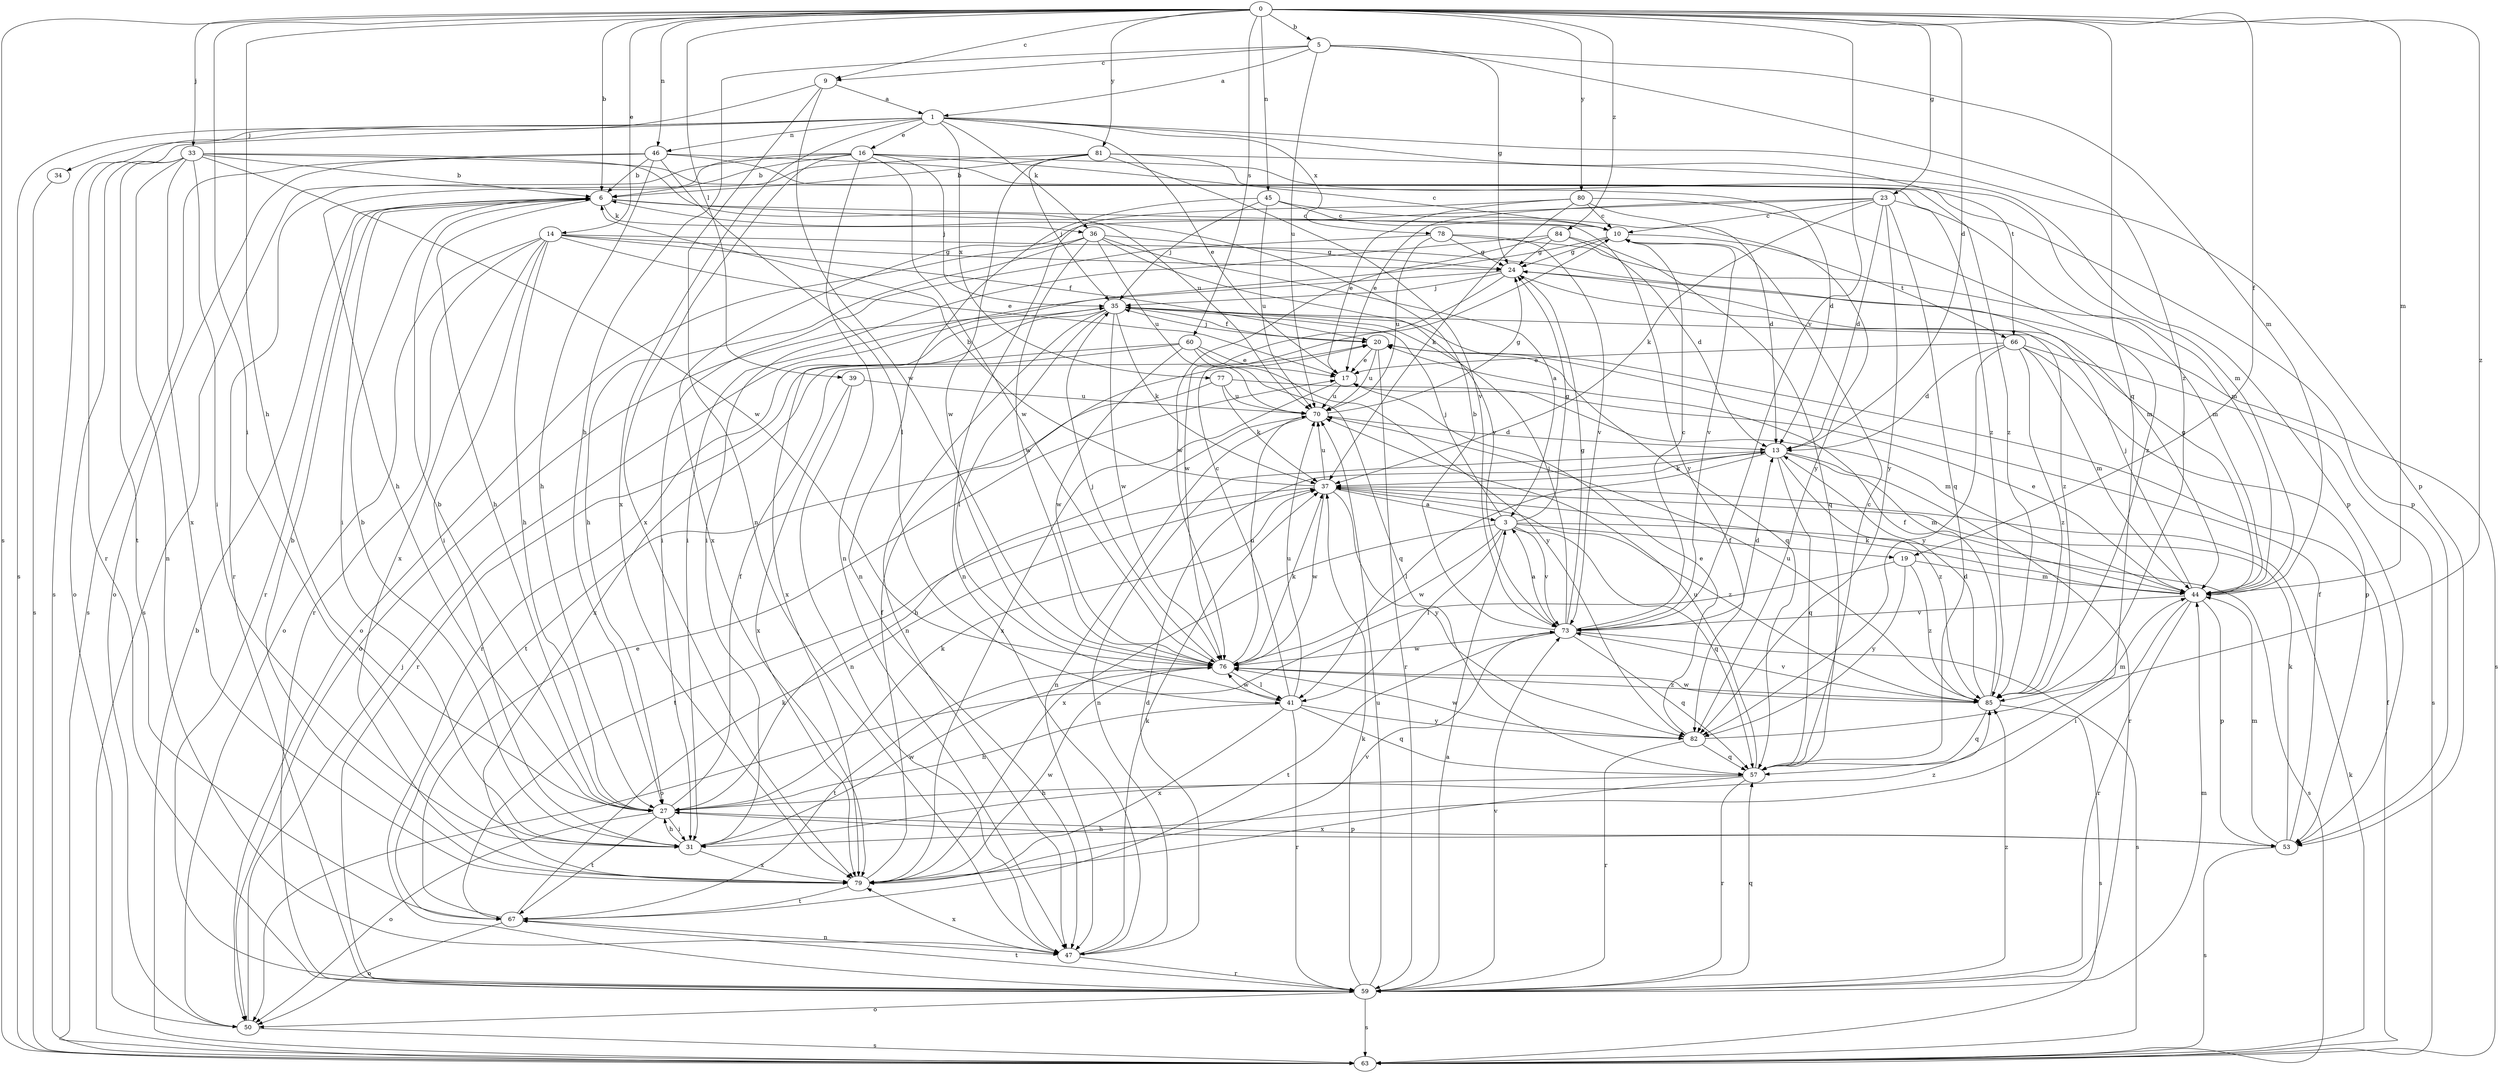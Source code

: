 strict digraph  {
0;
1;
3;
5;
6;
9;
10;
13;
14;
16;
17;
19;
20;
23;
24;
27;
31;
33;
34;
35;
36;
37;
39;
41;
44;
45;
46;
47;
50;
53;
57;
59;
60;
63;
66;
67;
70;
73;
76;
77;
78;
79;
80;
81;
82;
84;
85;
0 -> 5  [label=b];
0 -> 6  [label=b];
0 -> 9  [label=c];
0 -> 13  [label=d];
0 -> 14  [label=e];
0 -> 19  [label=f];
0 -> 23  [label=g];
0 -> 27  [label=h];
0 -> 31  [label=i];
0 -> 33  [label=j];
0 -> 39  [label=l];
0 -> 44  [label=m];
0 -> 45  [label=n];
0 -> 46  [label=n];
0 -> 57  [label=q];
0 -> 60  [label=s];
0 -> 63  [label=s];
0 -> 73  [label=v];
0 -> 80  [label=y];
0 -> 81  [label=y];
0 -> 84  [label=z];
0 -> 85  [label=z];
1 -> 16  [label=e];
1 -> 17  [label=e];
1 -> 34  [label=j];
1 -> 36  [label=k];
1 -> 46  [label=n];
1 -> 53  [label=p];
1 -> 59  [label=r];
1 -> 63  [label=s];
1 -> 66  [label=t];
1 -> 77  [label=x];
1 -> 78  [label=x];
1 -> 79  [label=x];
3 -> 19  [label=f];
3 -> 24  [label=g];
3 -> 35  [label=j];
3 -> 41  [label=l];
3 -> 57  [label=q];
3 -> 63  [label=s];
3 -> 73  [label=v];
3 -> 76  [label=w];
3 -> 79  [label=x];
5 -> 1  [label=a];
5 -> 9  [label=c];
5 -> 24  [label=g];
5 -> 27  [label=h];
5 -> 44  [label=m];
5 -> 70  [label=u];
5 -> 85  [label=z];
6 -> 10  [label=c];
6 -> 27  [label=h];
6 -> 31  [label=i];
6 -> 36  [label=k];
6 -> 59  [label=r];
6 -> 82  [label=y];
9 -> 1  [label=a];
9 -> 47  [label=n];
9 -> 63  [label=s];
9 -> 76  [label=w];
10 -> 24  [label=g];
10 -> 31  [label=i];
10 -> 66  [label=t];
10 -> 73  [label=v];
13 -> 37  [label=k];
13 -> 41  [label=l];
13 -> 44  [label=m];
13 -> 47  [label=n];
13 -> 57  [label=q];
13 -> 59  [label=r];
13 -> 85  [label=z];
14 -> 17  [label=e];
14 -> 20  [label=f];
14 -> 24  [label=g];
14 -> 27  [label=h];
14 -> 31  [label=i];
14 -> 44  [label=m];
14 -> 50  [label=o];
14 -> 59  [label=r];
14 -> 79  [label=x];
16 -> 6  [label=b];
16 -> 10  [label=c];
16 -> 35  [label=j];
16 -> 44  [label=m];
16 -> 47  [label=n];
16 -> 59  [label=r];
16 -> 63  [label=s];
16 -> 76  [label=w];
16 -> 79  [label=x];
17 -> 70  [label=u];
17 -> 79  [label=x];
19 -> 44  [label=m];
19 -> 50  [label=o];
19 -> 82  [label=y];
19 -> 85  [label=z];
20 -> 17  [label=e];
20 -> 35  [label=j];
20 -> 59  [label=r];
20 -> 70  [label=u];
23 -> 10  [label=c];
23 -> 13  [label=d];
23 -> 17  [label=e];
23 -> 37  [label=k];
23 -> 44  [label=m];
23 -> 57  [label=q];
23 -> 79  [label=x];
23 -> 82  [label=y];
24 -> 35  [label=j];
24 -> 50  [label=o];
24 -> 63  [label=s];
24 -> 76  [label=w];
24 -> 85  [label=z];
27 -> 6  [label=b];
27 -> 20  [label=f];
27 -> 31  [label=i];
27 -> 37  [label=k];
27 -> 50  [label=o];
27 -> 53  [label=p];
27 -> 67  [label=t];
31 -> 6  [label=b];
31 -> 27  [label=h];
31 -> 76  [label=w];
31 -> 79  [label=x];
31 -> 85  [label=z];
33 -> 6  [label=b];
33 -> 31  [label=i];
33 -> 47  [label=n];
33 -> 50  [label=o];
33 -> 67  [label=t];
33 -> 70  [label=u];
33 -> 76  [label=w];
33 -> 79  [label=x];
33 -> 85  [label=z];
34 -> 63  [label=s];
35 -> 20  [label=f];
35 -> 37  [label=k];
35 -> 41  [label=l];
35 -> 47  [label=n];
35 -> 57  [label=q];
35 -> 59  [label=r];
35 -> 76  [label=w];
35 -> 79  [label=x];
36 -> 3  [label=a];
36 -> 24  [label=g];
36 -> 27  [label=h];
36 -> 50  [label=o];
36 -> 70  [label=u];
36 -> 73  [label=v];
36 -> 76  [label=w];
37 -> 3  [label=a];
37 -> 6  [label=b];
37 -> 67  [label=t];
37 -> 70  [label=u];
37 -> 76  [label=w];
37 -> 82  [label=y];
37 -> 85  [label=z];
39 -> 47  [label=n];
39 -> 70  [label=u];
39 -> 79  [label=x];
41 -> 10  [label=c];
41 -> 27  [label=h];
41 -> 57  [label=q];
41 -> 59  [label=r];
41 -> 70  [label=u];
41 -> 76  [label=w];
41 -> 79  [label=x];
41 -> 82  [label=y];
44 -> 17  [label=e];
44 -> 24  [label=g];
44 -> 31  [label=i];
44 -> 35  [label=j];
44 -> 37  [label=k];
44 -> 53  [label=p];
44 -> 59  [label=r];
44 -> 73  [label=v];
45 -> 10  [label=c];
45 -> 13  [label=d];
45 -> 35  [label=j];
45 -> 47  [label=n];
45 -> 70  [label=u];
46 -> 6  [label=b];
46 -> 27  [label=h];
46 -> 41  [label=l];
46 -> 50  [label=o];
46 -> 53  [label=p];
46 -> 63  [label=s];
46 -> 85  [label=z];
47 -> 13  [label=d];
47 -> 37  [label=k];
47 -> 59  [label=r];
47 -> 79  [label=x];
50 -> 35  [label=j];
50 -> 63  [label=s];
53 -> 20  [label=f];
53 -> 27  [label=h];
53 -> 37  [label=k];
53 -> 44  [label=m];
53 -> 63  [label=s];
57 -> 10  [label=c];
57 -> 27  [label=h];
57 -> 59  [label=r];
57 -> 70  [label=u];
57 -> 79  [label=x];
59 -> 3  [label=a];
59 -> 37  [label=k];
59 -> 44  [label=m];
59 -> 50  [label=o];
59 -> 57  [label=q];
59 -> 63  [label=s];
59 -> 67  [label=t];
59 -> 70  [label=u];
59 -> 73  [label=v];
59 -> 85  [label=z];
60 -> 17  [label=e];
60 -> 57  [label=q];
60 -> 59  [label=r];
60 -> 76  [label=w];
60 -> 79  [label=x];
60 -> 82  [label=y];
63 -> 6  [label=b];
63 -> 20  [label=f];
63 -> 37  [label=k];
66 -> 13  [label=d];
66 -> 17  [label=e];
66 -> 44  [label=m];
66 -> 53  [label=p];
66 -> 63  [label=s];
66 -> 82  [label=y];
66 -> 85  [label=z];
67 -> 17  [label=e];
67 -> 37  [label=k];
67 -> 47  [label=n];
67 -> 50  [label=o];
70 -> 13  [label=d];
70 -> 24  [label=g];
70 -> 27  [label=h];
70 -> 47  [label=n];
73 -> 3  [label=a];
73 -> 6  [label=b];
73 -> 10  [label=c];
73 -> 13  [label=d];
73 -> 24  [label=g];
73 -> 35  [label=j];
73 -> 57  [label=q];
73 -> 63  [label=s];
73 -> 67  [label=t];
73 -> 76  [label=w];
76 -> 35  [label=j];
76 -> 37  [label=k];
76 -> 41  [label=l];
76 -> 67  [label=t];
76 -> 70  [label=u];
76 -> 85  [label=z];
77 -> 37  [label=k];
77 -> 44  [label=m];
77 -> 67  [label=t];
77 -> 70  [label=u];
78 -> 24  [label=g];
78 -> 31  [label=i];
78 -> 44  [label=m];
78 -> 70  [label=u];
78 -> 73  [label=v];
79 -> 6  [label=b];
79 -> 20  [label=f];
79 -> 67  [label=t];
79 -> 73  [label=v];
79 -> 76  [label=w];
80 -> 10  [label=c];
80 -> 17  [label=e];
80 -> 37  [label=k];
80 -> 47  [label=n];
80 -> 82  [label=y];
80 -> 85  [label=z];
81 -> 6  [label=b];
81 -> 13  [label=d];
81 -> 27  [label=h];
81 -> 35  [label=j];
81 -> 53  [label=p];
81 -> 73  [label=v];
81 -> 76  [label=w];
82 -> 17  [label=e];
82 -> 44  [label=m];
82 -> 57  [label=q];
82 -> 59  [label=r];
82 -> 76  [label=w];
84 -> 13  [label=d];
84 -> 24  [label=g];
84 -> 31  [label=i];
84 -> 57  [label=q];
84 -> 76  [label=w];
85 -> 13  [label=d];
85 -> 20  [label=f];
85 -> 57  [label=q];
85 -> 63  [label=s];
85 -> 70  [label=u];
85 -> 73  [label=v];
85 -> 76  [label=w];
}
